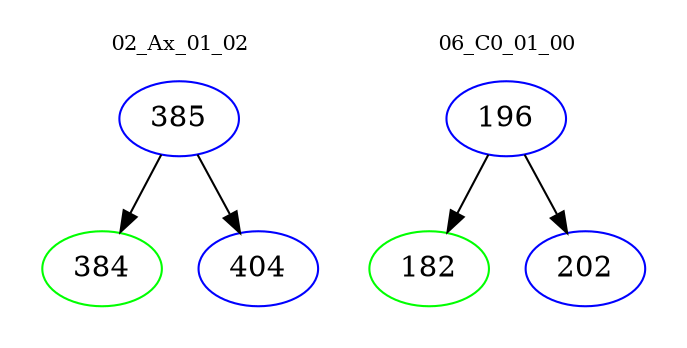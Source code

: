 digraph{
subgraph cluster_0 {
color = white
label = "02_Ax_01_02";
fontsize=10;
T0_385 [label="385", color="blue"]
T0_385 -> T0_384 [color="black"]
T0_384 [label="384", color="green"]
T0_385 -> T0_404 [color="black"]
T0_404 [label="404", color="blue"]
}
subgraph cluster_1 {
color = white
label = "06_C0_01_00";
fontsize=10;
T1_196 [label="196", color="blue"]
T1_196 -> T1_182 [color="black"]
T1_182 [label="182", color="green"]
T1_196 -> T1_202 [color="black"]
T1_202 [label="202", color="blue"]
}
}
